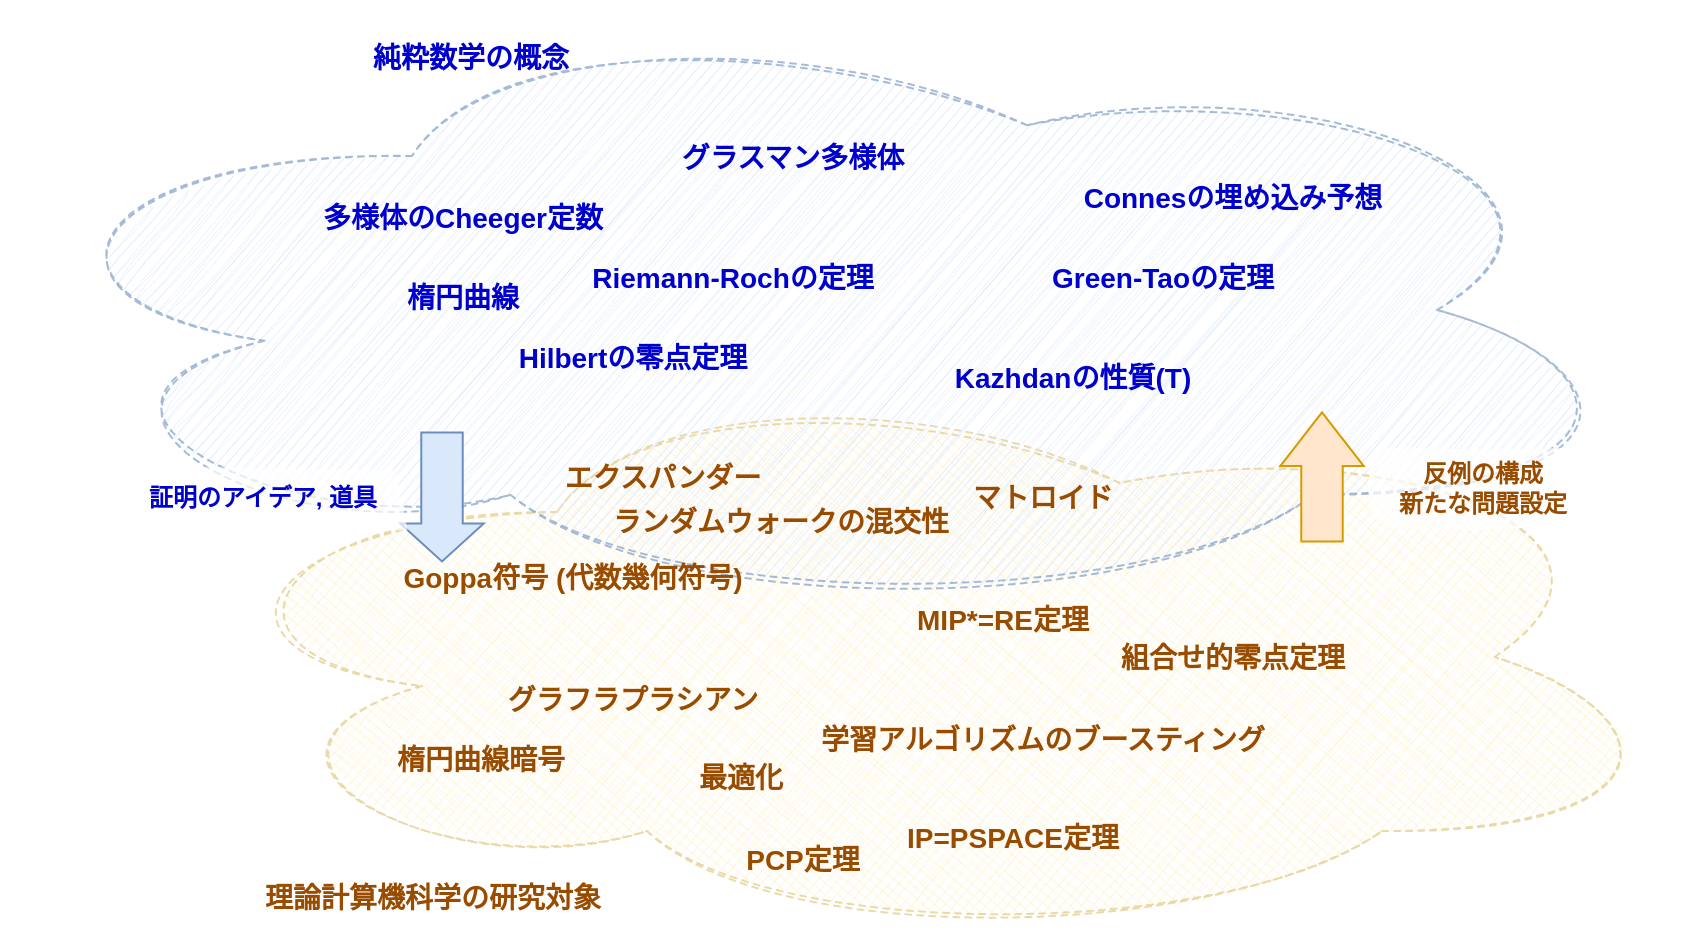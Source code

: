 <mxfile>
    <diagram id="_YmOYZzz9WUBCqumf2FQ" name="ページ1">
        <mxGraphModel dx="590" dy="462" grid="1" gridSize="10" guides="1" tooltips="1" connect="1" arrows="1" fold="1" page="1" pageScale="1" pageWidth="827" pageHeight="1169" math="0" shadow="0">
            <root>
                <mxCell id="0"/>
                <mxCell id="1" parent="0"/>
                <mxCell id="3" value="" style="ellipse;shape=cloud;whiteSpace=wrap;html=1;fillColor=#fff2cc;strokeColor=#d6b656;fillStyle=cross-hatch;dashed=1;opacity=50;sketch=1;curveFitting=1;jiggle=2;" parent="1" vertex="1">
                    <mxGeometry x="90" y="294.5" width="750" height="290" as="geometry"/>
                </mxCell>
                <mxCell id="5" value="" style="ellipse;shape=cloud;whiteSpace=wrap;html=1;fillColor=#dae8fc;strokeColor=#6c8ebf;fillStyle=hatch;dashed=1;opacity=60;sketch=1;curveFitting=1;jiggle=2;" parent="1" vertex="1">
                    <mxGeometry y="112" width="820" height="308" as="geometry"/>
                </mxCell>
                <mxCell id="9" value="多様体のCheeger定数" style="text;html=1;align=center;verticalAlign=middle;resizable=0;points=[];autosize=1;strokeColor=none;fillColor=none;fontColor=#0000CC;fontSize=14;fontStyle=1" vertex="1" parent="1">
                    <mxGeometry x="150" y="204.5" width="160" height="30" as="geometry"/>
                </mxCell>
                <mxCell id="10" value="グラスマン多様体" style="text;html=1;align=center;verticalAlign=middle;resizable=0;points=[];autosize=1;strokeColor=none;fillColor=none;fontColor=#0000CC;fontSize=14;fontStyle=1" vertex="1" parent="1">
                    <mxGeometry x="330" y="174.5" width="130" height="30" as="geometry"/>
                </mxCell>
                <mxCell id="11" value="Connesの埋め込み予想" style="text;html=1;align=center;verticalAlign=middle;resizable=0;points=[];autosize=1;strokeColor=none;fillColor=none;fontColor=#0000CC;fontSize=14;fontStyle=1" vertex="1" parent="1">
                    <mxGeometry x="530" y="194.5" width="170" height="30" as="geometry"/>
                </mxCell>
                <mxCell id="12" value="Green-Taoの定理" style="text;html=1;align=center;verticalAlign=middle;resizable=0;points=[];autosize=1;strokeColor=none;fillColor=none;fontColor=#0000CC;fontSize=14;fontStyle=1" vertex="1" parent="1">
                    <mxGeometry x="515" y="234.5" width="130" height="30" as="geometry"/>
                </mxCell>
                <mxCell id="13" value="Hilbertの零点定理" style="text;html=1;align=center;verticalAlign=middle;resizable=0;points=[];autosize=1;strokeColor=none;fillColor=none;fontColor=#0000CC;fontSize=14;fontStyle=1" vertex="1" parent="1">
                    <mxGeometry x="250" y="274.5" width="130" height="30" as="geometry"/>
                </mxCell>
                <mxCell id="14" value="Kazhdanの性質(T)" style="text;html=1;align=center;verticalAlign=middle;resizable=0;points=[];autosize=1;strokeColor=none;fillColor=none;fontColor=#0000CC;fontSize=14;fontStyle=1" vertex="1" parent="1">
                    <mxGeometry x="465" y="284.5" width="140" height="30" as="geometry"/>
                </mxCell>
                <mxCell id="16" value="楕円曲線" style="text;html=1;align=center;verticalAlign=middle;resizable=0;points=[];autosize=1;strokeColor=none;fillColor=none;fontColor=#0000CC;fontSize=14;fontStyle=1" vertex="1" parent="1">
                    <mxGeometry x="190" y="244.5" width="80" height="30" as="geometry"/>
                </mxCell>
                <mxCell id="24" value="Riemann-Rochの定理" style="text;html=1;align=center;verticalAlign=middle;resizable=0;points=[];autosize=1;strokeColor=none;fillColor=none;fontColor=#0000CC;fontSize=14;fontStyle=1" vertex="1" parent="1">
                    <mxGeometry x="285" y="234.5" width="160" height="30" as="geometry"/>
                </mxCell>
                <mxCell id="27" value="Goppa符号 (代数幾何符号)" style="text;html=1;align=center;verticalAlign=middle;resizable=0;points=[];autosize=1;strokeColor=none;fillColor=none;fontColor=#994C00;fontSize=14;fontStyle=1" vertex="1" parent="1">
                    <mxGeometry x="190" y="384.5" width="190" height="30" as="geometry"/>
                </mxCell>
                <mxCell id="28" value="グラフラプラシアン" style="text;html=1;align=center;verticalAlign=middle;resizable=0;points=[];autosize=1;strokeColor=none;fillColor=none;fontColor=#994C00;fontSize=14;fontStyle=1" vertex="1" parent="1">
                    <mxGeometry x="240" y="445.5" width="150" height="30" as="geometry"/>
                </mxCell>
                <mxCell id="29" value="楕円曲線暗号" style="text;html=1;align=center;verticalAlign=middle;resizable=0;points=[];autosize=1;strokeColor=none;fillColor=none;fontColor=#994C00;fontSize=14;fontStyle=1" vertex="1" parent="1">
                    <mxGeometry x="184" y="475.5" width="110" height="30" as="geometry"/>
                </mxCell>
                <mxCell id="30" value="PCP定理" style="text;html=1;align=center;verticalAlign=middle;resizable=0;points=[];autosize=1;strokeColor=none;fillColor=none;fontColor=#994C00;fontSize=14;fontStyle=1" vertex="1" parent="1">
                    <mxGeometry x="360" y="525.5" width="80" height="30" as="geometry"/>
                </mxCell>
                <mxCell id="32" value="学習アルゴリズムのブースティング" style="text;html=1;align=center;verticalAlign=middle;resizable=0;points=[];autosize=1;strokeColor=none;fillColor=none;fontColor=#994C00;fontSize=14;fontStyle=1" vertex="1" parent="1">
                    <mxGeometry x="400" y="465.5" width="240" height="30" as="geometry"/>
                </mxCell>
                <mxCell id="33" value="MIP*=RE定理" style="text;html=1;align=center;verticalAlign=middle;resizable=0;points=[];autosize=1;strokeColor=none;fillColor=none;fontColor=#994C00;fontSize=14;fontStyle=1" vertex="1" parent="1">
                    <mxGeometry x="445" y="405.5" width="110" height="30" as="geometry"/>
                </mxCell>
                <mxCell id="34" value="エクスパンダー" style="text;html=1;align=center;verticalAlign=middle;resizable=0;points=[];autosize=1;strokeColor=none;fillColor=none;fontColor=#994C00;fontSize=14;fontStyle=1" vertex="1" parent="1">
                    <mxGeometry x="270" y="334.5" width="120" height="30" as="geometry"/>
                </mxCell>
                <mxCell id="35" value="組合せ的零点定理" style="text;html=1;align=center;verticalAlign=middle;resizable=0;points=[];autosize=1;strokeColor=none;fillColor=none;fontColor=#994C00;fontSize=14;fontStyle=1" vertex="1" parent="1">
                    <mxGeometry x="545" y="424.5" width="140" height="30" as="geometry"/>
                </mxCell>
                <mxCell id="36" value="純粋数学の概念" style="text;html=1;align=center;verticalAlign=middle;resizable=0;points=[];autosize=1;strokeColor=none;fillColor=none;fontColor=#0000CC;fontSize=14;fontStyle=1" vertex="1" parent="1">
                    <mxGeometry x="174" y="124.5" width="120" height="30" as="geometry"/>
                </mxCell>
                <mxCell id="37" value="理論計算機科学の研究対象" style="text;html=1;align=center;verticalAlign=middle;resizable=0;points=[];autosize=1;strokeColor=none;fillColor=none;fontColor=#994C00;fontSize=14;fontStyle=1" vertex="1" parent="1">
                    <mxGeometry x="120" y="544.5" width="190" height="30" as="geometry"/>
                </mxCell>
                <mxCell id="39" value="最適化" style="text;html=1;align=center;verticalAlign=middle;resizable=0;points=[];autosize=1;strokeColor=none;fillColor=none;fontColor=#994C00;fontSize=14;fontStyle=1" vertex="1" parent="1">
                    <mxGeometry x="334" y="484.5" width="70" height="30" as="geometry"/>
                </mxCell>
                <mxCell id="40" value="マトロイド" style="text;html=1;align=center;verticalAlign=middle;resizable=0;points=[];autosize=1;strokeColor=none;fillColor=none;fontColor=#994C00;fontSize=14;fontStyle=1" vertex="1" parent="1">
                    <mxGeometry x="475" y="344.5" width="90" height="30" as="geometry"/>
                </mxCell>
                <mxCell id="41" value="IP=PSPACE定理" style="text;html=1;align=center;verticalAlign=middle;resizable=0;points=[];autosize=1;strokeColor=none;fillColor=none;fontColor=#994C00;fontSize=14;fontStyle=1" vertex="1" parent="1">
                    <mxGeometry x="440" y="514.5" width="130" height="30" as="geometry"/>
                </mxCell>
                <mxCell id="43" value="ランダムウォークの混交性" style="text;html=1;align=center;verticalAlign=middle;resizable=0;points=[];autosize=1;strokeColor=none;fillColor=none;fontColor=#994C00;fontSize=14;fontStyle=1" vertex="1" parent="1">
                    <mxGeometry x="294" y="357" width="190" height="30" as="geometry"/>
                </mxCell>
                <mxCell id="51" value="" style="endArrow=classic;startArrow=none;html=1;rounded=0;curved=1;shape=flexArrow;startFill=0;width=20.727;endSize=8.599;fillColor=#ffe6cc;strokeColor=#d79b00;" edge="1" parent="1">
                    <mxGeometry width="50" height="50" relative="1" as="geometry">
                        <mxPoint x="660" y="382.25" as="sourcePoint"/>
                        <mxPoint x="660" y="316.75" as="targetPoint"/>
                    </mxGeometry>
                </mxCell>
                <mxCell id="52" value="" style="endArrow=none;startArrow=block;html=1;rounded=0;curved=1;shape=flexArrow;startFill=0;width=20.727;endSize=8.599;fillColor=#dae8fc;strokeColor=#6c8ebf;endFill=0;" edge="1" parent="1">
                    <mxGeometry width="50" height="50" relative="1" as="geometry">
                        <mxPoint x="220" y="392.25" as="sourcePoint"/>
                        <mxPoint x="220" y="326.75" as="targetPoint"/>
                    </mxGeometry>
                </mxCell>
                <mxCell id="53" value="証明のアイデア, 道具" style="text;html=1;align=center;verticalAlign=middle;resizable=0;points=[];autosize=1;fillColor=default;gradientColor=none;fillStyle=auto;sketch=1;curveFitting=1;jiggle=2;opacity=70;fontStyle=1;fontColor=#0000CC;" vertex="1" parent="1">
                    <mxGeometry x="60" y="344.5" width="140" height="30" as="geometry"/>
                </mxCell>
                <mxCell id="54" value="&lt;font style=&quot;color: rgb(153, 76, 0);&quot;&gt;反例の構成&lt;/font&gt;&lt;div&gt;&lt;font style=&quot;color: rgb(153, 76, 0);&quot;&gt;新たな問題設定&lt;/font&gt;&lt;/div&gt;" style="text;html=1;align=center;verticalAlign=middle;resizable=0;points=[];autosize=1;fillColor=default;gradientColor=none;fillStyle=auto;sketch=1;curveFitting=1;jiggle=2;opacity=70;fontStyle=1;fontColor=#994C00;labelBackgroundColor=none;rounded=1;" vertex="1" parent="1">
                    <mxGeometry x="685" y="334.5" width="110" height="40" as="geometry"/>
                </mxCell>
            </root>
        </mxGraphModel>
    </diagram>
</mxfile>